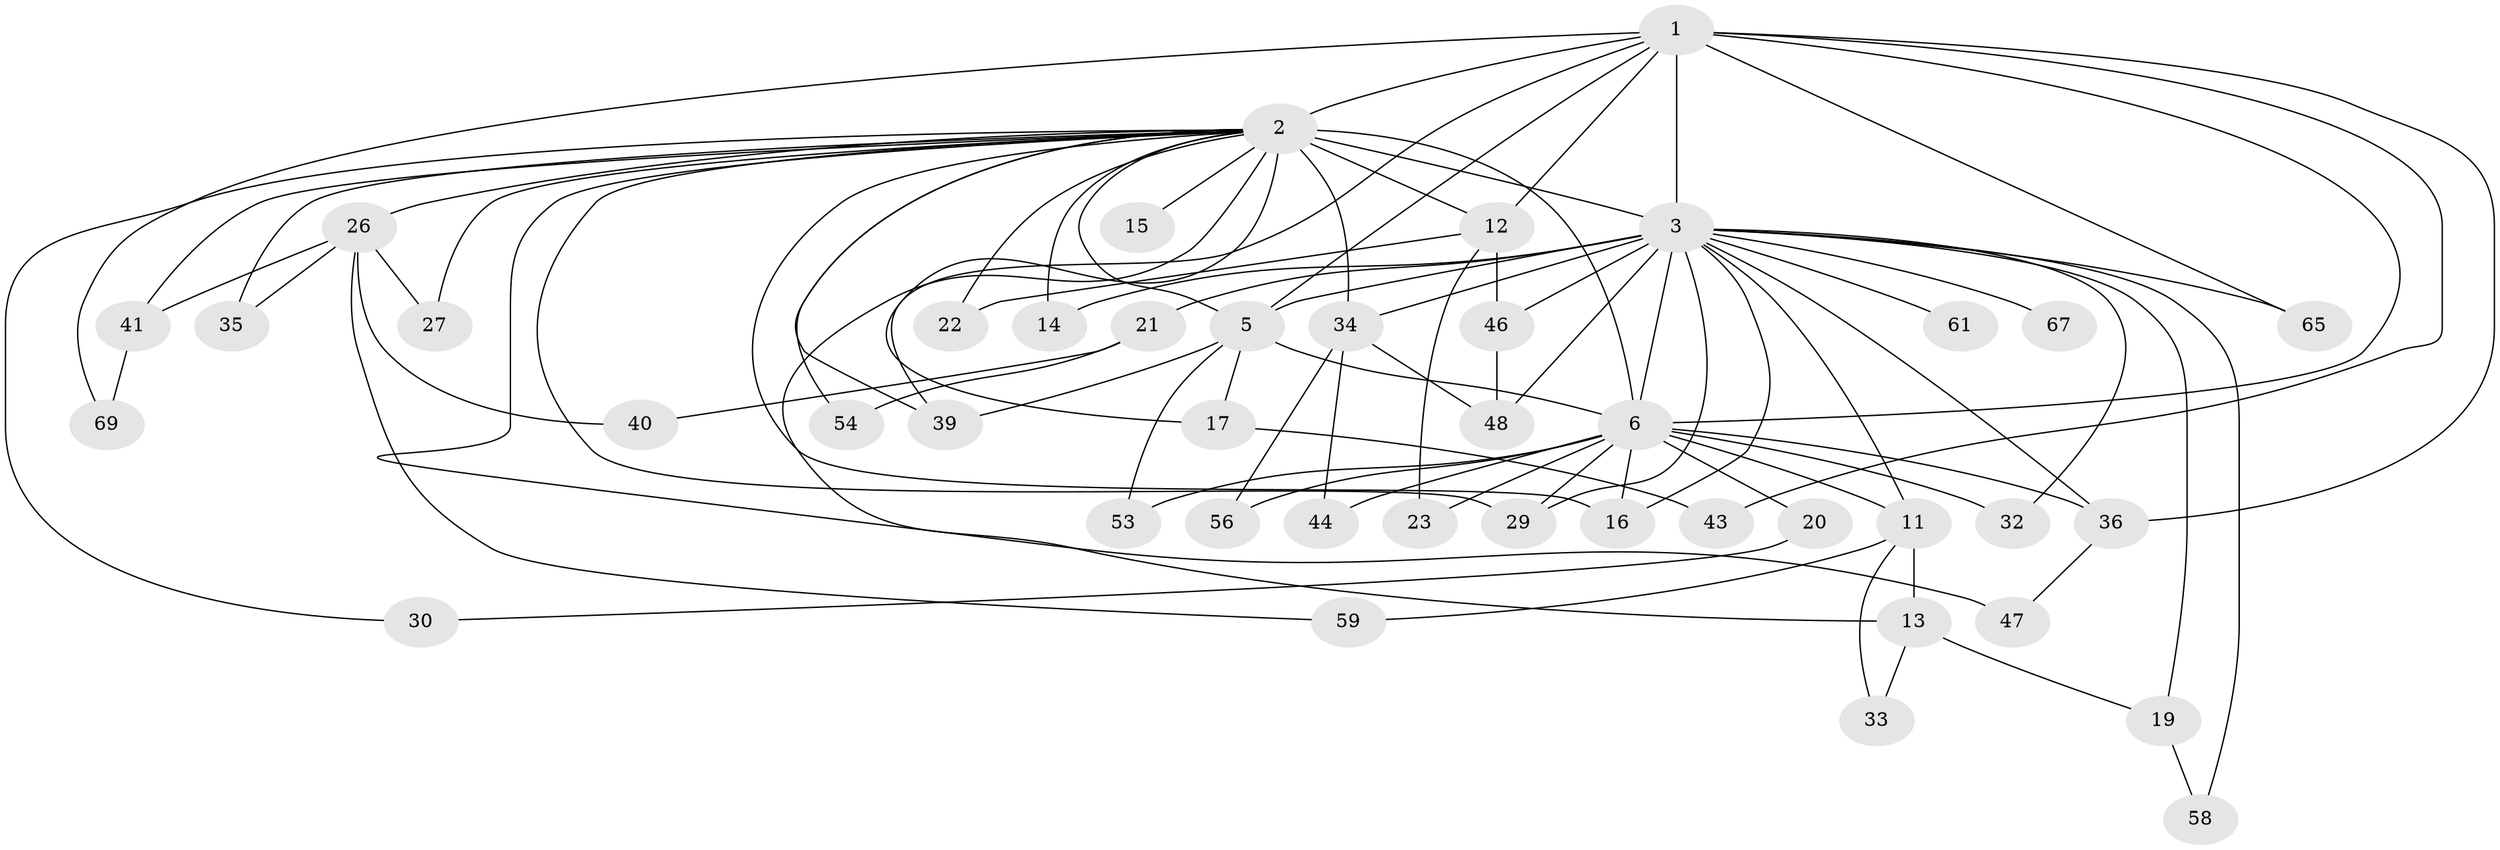 // original degree distribution, {17: 0.013888888888888888, 16: 0.027777777777777776, 18: 0.027777777777777776, 12: 0.013888888888888888, 13: 0.013888888888888888, 23: 0.013888888888888888, 20: 0.027777777777777776, 5: 0.041666666666666664, 4: 0.041666666666666664, 3: 0.2361111111111111, 2: 0.5138888888888888, 6: 0.013888888888888888, 7: 0.013888888888888888}
// Generated by graph-tools (version 1.1) at 2025/17/03/04/25 18:17:56]
// undirected, 43 vertices, 85 edges
graph export_dot {
graph [start="1"]
  node [color=gray90,style=filled];
  1 [super="+51"];
  2 [super="+9+64+66+4+31"];
  3 [super="+52+60+7"];
  5;
  6 [super="+28+8+50"];
  11;
  12 [super="+24"];
  13;
  14;
  15;
  16 [super="+62"];
  17;
  19;
  20;
  21;
  22;
  23;
  26;
  27;
  29 [super="+45+37"];
  30;
  32;
  33;
  34;
  35;
  36 [super="+38"];
  39 [super="+70"];
  40;
  41;
  43;
  44;
  46;
  47;
  48 [super="+57"];
  53;
  54;
  56;
  58;
  59;
  61;
  65;
  67;
  69;
  1 -- 2 [weight=3];
  1 -- 3 [weight=4];
  1 -- 5;
  1 -- 6 [weight=3];
  1 -- 36;
  1 -- 43;
  1 -- 65;
  1 -- 69;
  1 -- 39;
  1 -- 12;
  2 -- 3 [weight=10];
  2 -- 5 [weight=3];
  2 -- 6 [weight=10];
  2 -- 12 [weight=2];
  2 -- 14 [weight=2];
  2 -- 27;
  2 -- 39;
  2 -- 13;
  2 -- 15 [weight=2];
  2 -- 17;
  2 -- 26 [weight=2];
  2 -- 29;
  2 -- 30;
  2 -- 34;
  2 -- 35;
  2 -- 47 [weight=2];
  2 -- 54;
  2 -- 16;
  2 -- 22;
  2 -- 41;
  3 -- 5 [weight=3];
  3 -- 6 [weight=11];
  3 -- 14;
  3 -- 46;
  3 -- 61 [weight=2];
  3 -- 29 [weight=3];
  3 -- 65;
  3 -- 67;
  3 -- 11;
  3 -- 16;
  3 -- 19;
  3 -- 21 [weight=2];
  3 -- 32;
  3 -- 34;
  3 -- 36;
  3 -- 48;
  3 -- 58;
  5 -- 6 [weight=2];
  5 -- 17;
  5 -- 39;
  5 -- 53;
  6 -- 32;
  6 -- 36;
  6 -- 11;
  6 -- 44;
  6 -- 16;
  6 -- 20 [weight=2];
  6 -- 53;
  6 -- 23 [weight=2];
  6 -- 56;
  6 -- 29;
  11 -- 13;
  11 -- 33;
  11 -- 59;
  12 -- 22;
  12 -- 46;
  12 -- 23;
  13 -- 19;
  13 -- 33;
  17 -- 43;
  19 -- 58;
  20 -- 30;
  21 -- 40;
  21 -- 54;
  26 -- 27;
  26 -- 35;
  26 -- 40;
  26 -- 41;
  26 -- 59;
  34 -- 44;
  34 -- 56;
  34 -- 48;
  36 -- 47;
  41 -- 69;
  46 -- 48;
}
